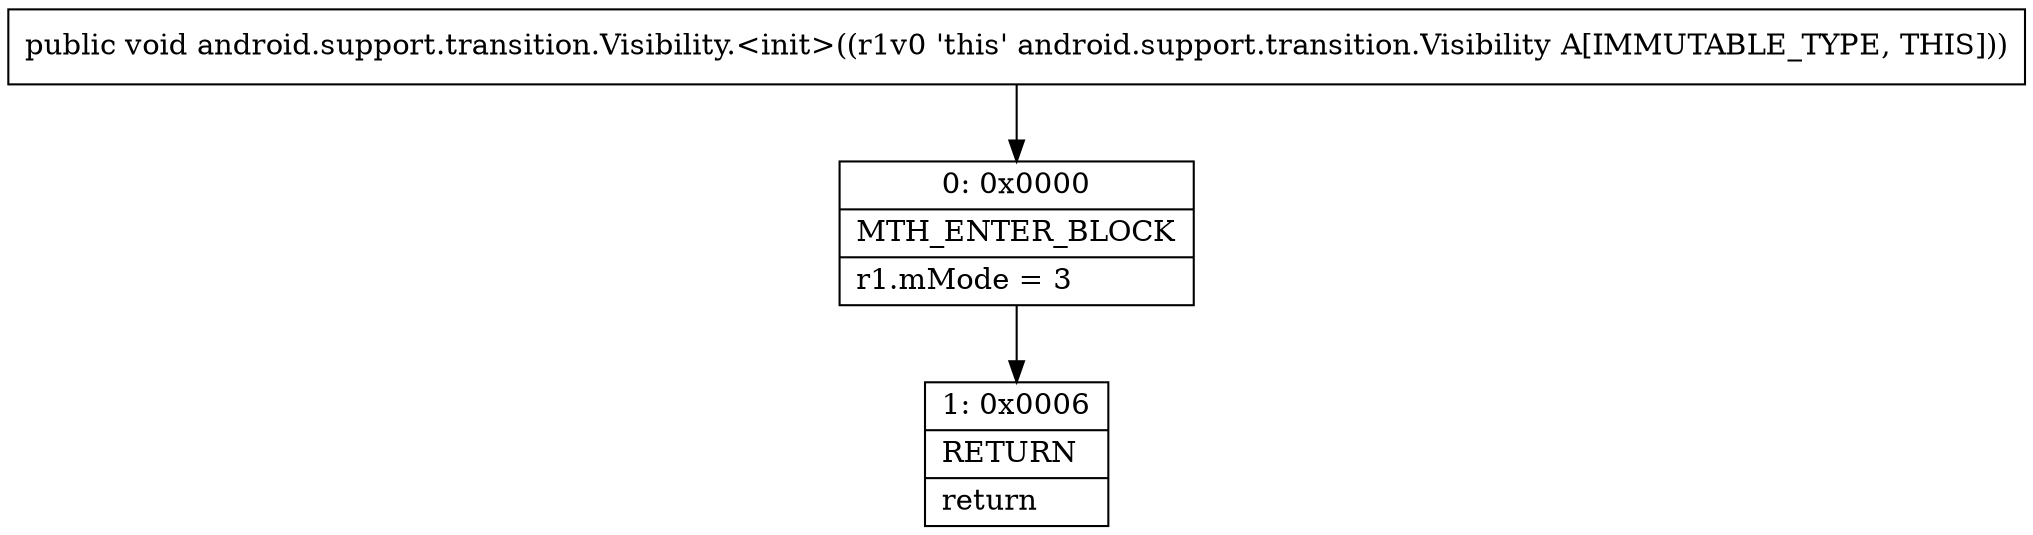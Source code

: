digraph "CFG forandroid.support.transition.Visibility.\<init\>()V" {
Node_0 [shape=record,label="{0\:\ 0x0000|MTH_ENTER_BLOCK\l|r1.mMode = 3\l}"];
Node_1 [shape=record,label="{1\:\ 0x0006|RETURN\l|return\l}"];
MethodNode[shape=record,label="{public void android.support.transition.Visibility.\<init\>((r1v0 'this' android.support.transition.Visibility A[IMMUTABLE_TYPE, THIS])) }"];
MethodNode -> Node_0;
Node_0 -> Node_1;
}


